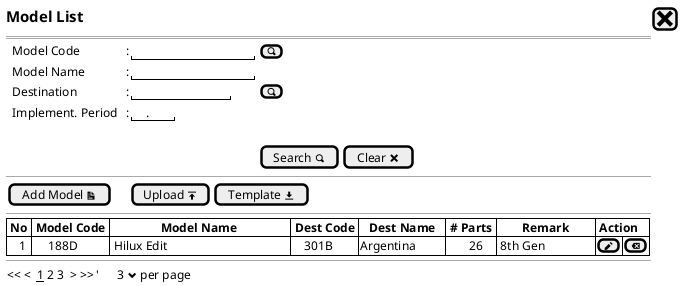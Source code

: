 @startsalt
{
  <size:15><b>Model List |[<size:25><&x>]|*
  ==
  {
    .|Model Code        |: |"               "|[<&magnifying-glass>]|*
    .|Model Name        |: |"               "|*
    .|Destination       |: |"            "|[<&magnifying-glass>]|*
    .|Implement. Period  |: |"    ."|*
    .
  }*
  {|                                                                                |[Search <&magnifying-glass>]|[Clear <&x>]|}
  --
  {
    [Add Model <&document>]|.|.|.|[Upload <&data-transfer-upload>]| [Template <&data-transfer-download>]|* 
  }
  --
  {#
    | <b>No | <b>Model Code |                <b>Model Name                 | <b>Dest Code |   <b>Dest Name   | <b># Parts |<b>        Remark        |<b> Action |*|*|*
    |    1  |     188D      | Hilux Edit                                   |    301B       | Argentina        |       26   | 8th Gen           |[<&pencil>]|[<&delete>]|*
  }
  --
  {
  << <  __1__ 2 3  > >>  |'      3 <&chevron-bottom> per page |*
  }

}
@endsalt

